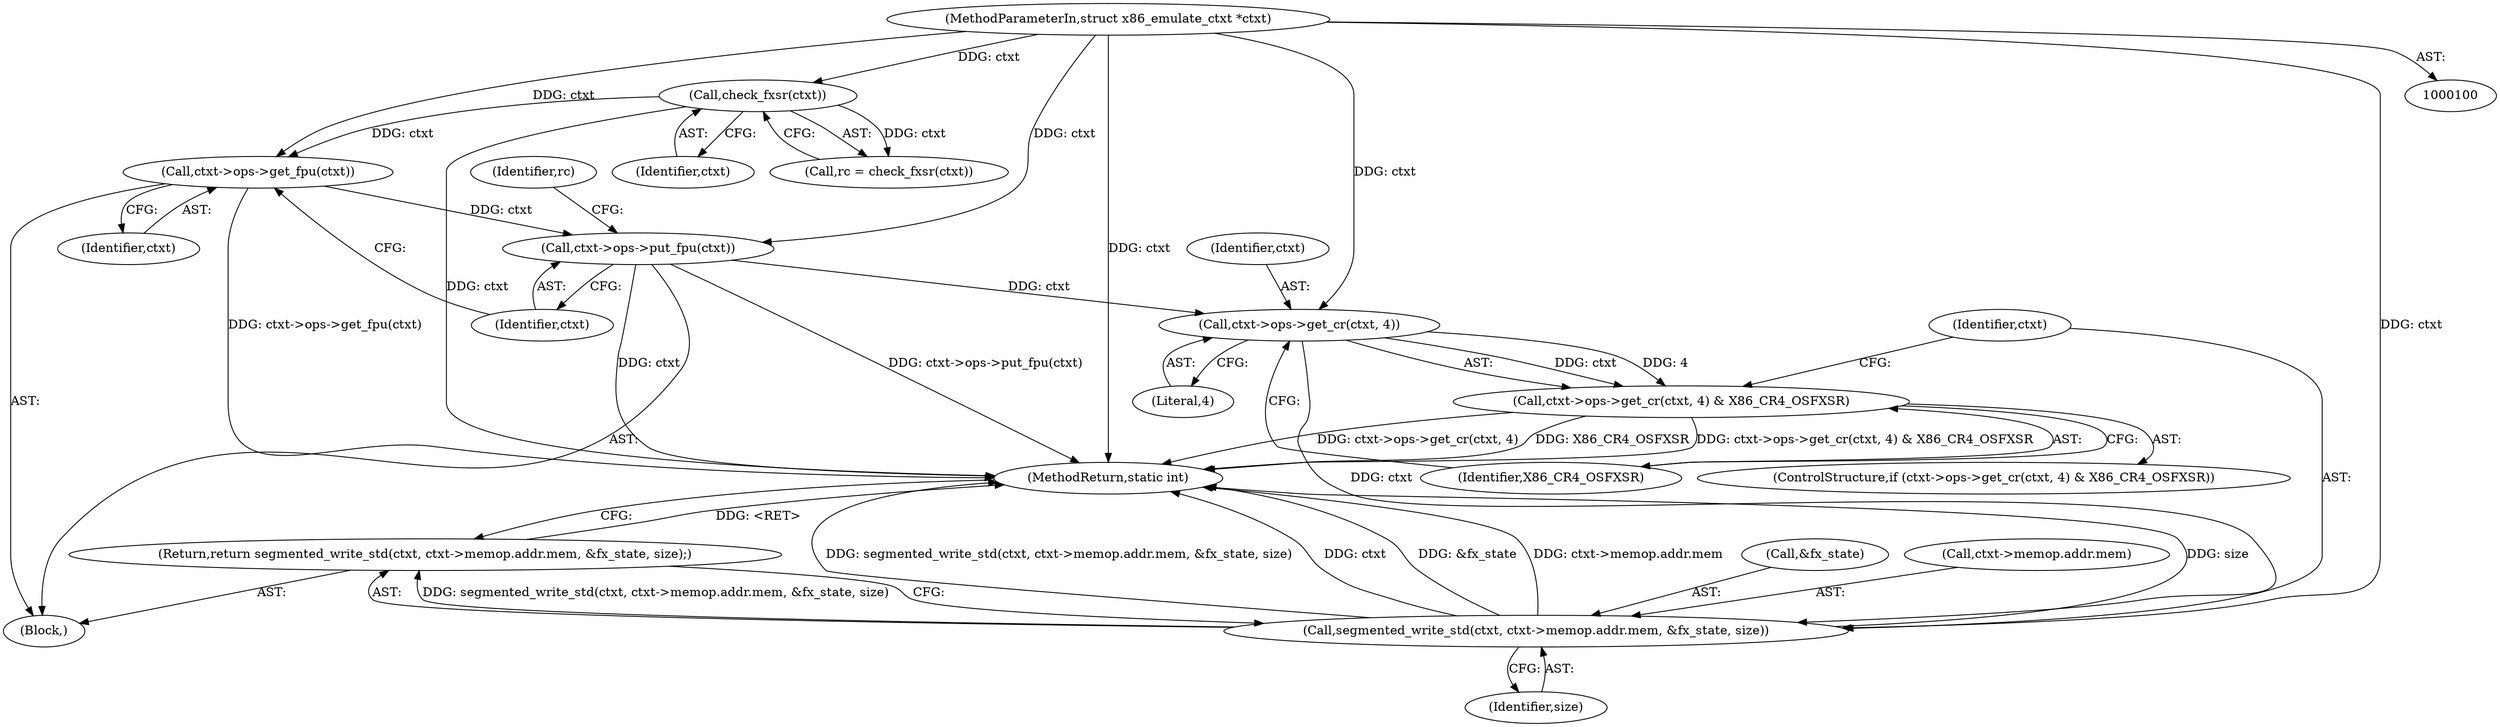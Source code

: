 digraph "0_linux_129a72a0d3c8e139a04512325384fe5ac119e74d_0@pointer" {
"1000116" [label="(Call,ctxt->ops->get_fpu(ctxt))"];
"1000108" [label="(Call,check_fxsr(ctxt))"];
"1000101" [label="(MethodParameterIn,struct x86_emulate_ctxt *ctxt)"];
"1000118" [label="(Call,ctxt->ops->put_fpu(ctxt))"];
"1000128" [label="(Call,ctxt->ops->get_cr(ctxt, 4))"];
"1000127" [label="(Call,ctxt->ops->get_cr(ctxt, 4) & X86_CR4_OSFXSR)"];
"1000134" [label="(Call,segmented_write_std(ctxt, ctxt->memop.addr.mem, &fx_state, size))"];
"1000133" [label="(Return,return segmented_write_std(ctxt, ctxt->memop.addr.mem, &fx_state, size);)"];
"1000126" [label="(ControlStructure,if (ctxt->ops->get_cr(ctxt, 4) & X86_CR4_OSFXSR))"];
"1000128" [label="(Call,ctxt->ops->get_cr(ctxt, 4))"];
"1000122" [label="(Identifier,rc)"];
"1000130" [label="(Literal,4)"];
"1000143" [label="(Call,&fx_state)"];
"1000117" [label="(Identifier,ctxt)"];
"1000109" [label="(Identifier,ctxt)"];
"1000119" [label="(Identifier,ctxt)"];
"1000118" [label="(Call,ctxt->ops->put_fpu(ctxt))"];
"1000101" [label="(MethodParameterIn,struct x86_emulate_ctxt *ctxt)"];
"1000136" [label="(Call,ctxt->memop.addr.mem)"];
"1000135" [label="(Identifier,ctxt)"];
"1000108" [label="(Call,check_fxsr(ctxt))"];
"1000146" [label="(MethodReturn,static int)"];
"1000129" [label="(Identifier,ctxt)"];
"1000133" [label="(Return,return segmented_write_std(ctxt, ctxt->memop.addr.mem, &fx_state, size);)"];
"1000131" [label="(Identifier,X86_CR4_OSFXSR)"];
"1000127" [label="(Call,ctxt->ops->get_cr(ctxt, 4) & X86_CR4_OSFXSR)"];
"1000106" [label="(Call,rc = check_fxsr(ctxt))"];
"1000102" [label="(Block,)"];
"1000116" [label="(Call,ctxt->ops->get_fpu(ctxt))"];
"1000134" [label="(Call,segmented_write_std(ctxt, ctxt->memop.addr.mem, &fx_state, size))"];
"1000145" [label="(Identifier,size)"];
"1000116" -> "1000102"  [label="AST: "];
"1000116" -> "1000117"  [label="CFG: "];
"1000117" -> "1000116"  [label="AST: "];
"1000119" -> "1000116"  [label="CFG: "];
"1000116" -> "1000146"  [label="DDG: ctxt->ops->get_fpu(ctxt)"];
"1000108" -> "1000116"  [label="DDG: ctxt"];
"1000101" -> "1000116"  [label="DDG: ctxt"];
"1000116" -> "1000118"  [label="DDG: ctxt"];
"1000108" -> "1000106"  [label="AST: "];
"1000108" -> "1000109"  [label="CFG: "];
"1000109" -> "1000108"  [label="AST: "];
"1000106" -> "1000108"  [label="CFG: "];
"1000108" -> "1000146"  [label="DDG: ctxt"];
"1000108" -> "1000106"  [label="DDG: ctxt"];
"1000101" -> "1000108"  [label="DDG: ctxt"];
"1000101" -> "1000100"  [label="AST: "];
"1000101" -> "1000146"  [label="DDG: ctxt"];
"1000101" -> "1000118"  [label="DDG: ctxt"];
"1000101" -> "1000128"  [label="DDG: ctxt"];
"1000101" -> "1000134"  [label="DDG: ctxt"];
"1000118" -> "1000102"  [label="AST: "];
"1000118" -> "1000119"  [label="CFG: "];
"1000119" -> "1000118"  [label="AST: "];
"1000122" -> "1000118"  [label="CFG: "];
"1000118" -> "1000146"  [label="DDG: ctxt->ops->put_fpu(ctxt)"];
"1000118" -> "1000146"  [label="DDG: ctxt"];
"1000118" -> "1000128"  [label="DDG: ctxt"];
"1000128" -> "1000127"  [label="AST: "];
"1000128" -> "1000130"  [label="CFG: "];
"1000129" -> "1000128"  [label="AST: "];
"1000130" -> "1000128"  [label="AST: "];
"1000131" -> "1000128"  [label="CFG: "];
"1000128" -> "1000127"  [label="DDG: ctxt"];
"1000128" -> "1000127"  [label="DDG: 4"];
"1000128" -> "1000134"  [label="DDG: ctxt"];
"1000127" -> "1000126"  [label="AST: "];
"1000127" -> "1000131"  [label="CFG: "];
"1000131" -> "1000127"  [label="AST: "];
"1000135" -> "1000127"  [label="CFG: "];
"1000127" -> "1000146"  [label="DDG: ctxt->ops->get_cr(ctxt, 4) & X86_CR4_OSFXSR"];
"1000127" -> "1000146"  [label="DDG: ctxt->ops->get_cr(ctxt, 4)"];
"1000127" -> "1000146"  [label="DDG: X86_CR4_OSFXSR"];
"1000134" -> "1000133"  [label="AST: "];
"1000134" -> "1000145"  [label="CFG: "];
"1000135" -> "1000134"  [label="AST: "];
"1000136" -> "1000134"  [label="AST: "];
"1000143" -> "1000134"  [label="AST: "];
"1000145" -> "1000134"  [label="AST: "];
"1000133" -> "1000134"  [label="CFG: "];
"1000134" -> "1000146"  [label="DDG: segmented_write_std(ctxt, ctxt->memop.addr.mem, &fx_state, size)"];
"1000134" -> "1000146"  [label="DDG: ctxt"];
"1000134" -> "1000146"  [label="DDG: &fx_state"];
"1000134" -> "1000146"  [label="DDG: ctxt->memop.addr.mem"];
"1000134" -> "1000146"  [label="DDG: size"];
"1000134" -> "1000133"  [label="DDG: segmented_write_std(ctxt, ctxt->memop.addr.mem, &fx_state, size)"];
"1000133" -> "1000102"  [label="AST: "];
"1000146" -> "1000133"  [label="CFG: "];
"1000133" -> "1000146"  [label="DDG: <RET>"];
}
